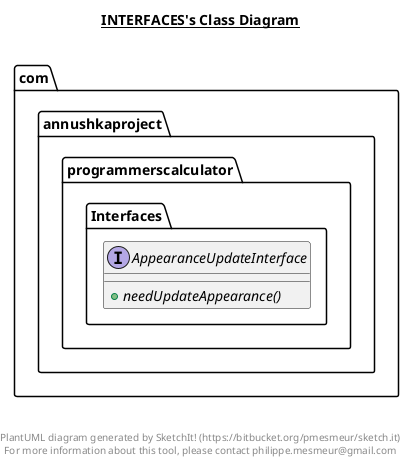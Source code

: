 @startuml

title __INTERFACES's Class Diagram__\n

  namespace com.annushkaproject.programmerscalculator {
    namespace Interfaces {
      interface com.annushkaproject.programmerscalculator.Interfaces.AppearanceUpdateInterface {
          {abstract} + needUpdateAppearance()
      }
    }
  }
  



right footer


PlantUML diagram generated by SketchIt! (https://bitbucket.org/pmesmeur/sketch.it)
For more information about this tool, please contact philippe.mesmeur@gmail.com
endfooter

@enduml
